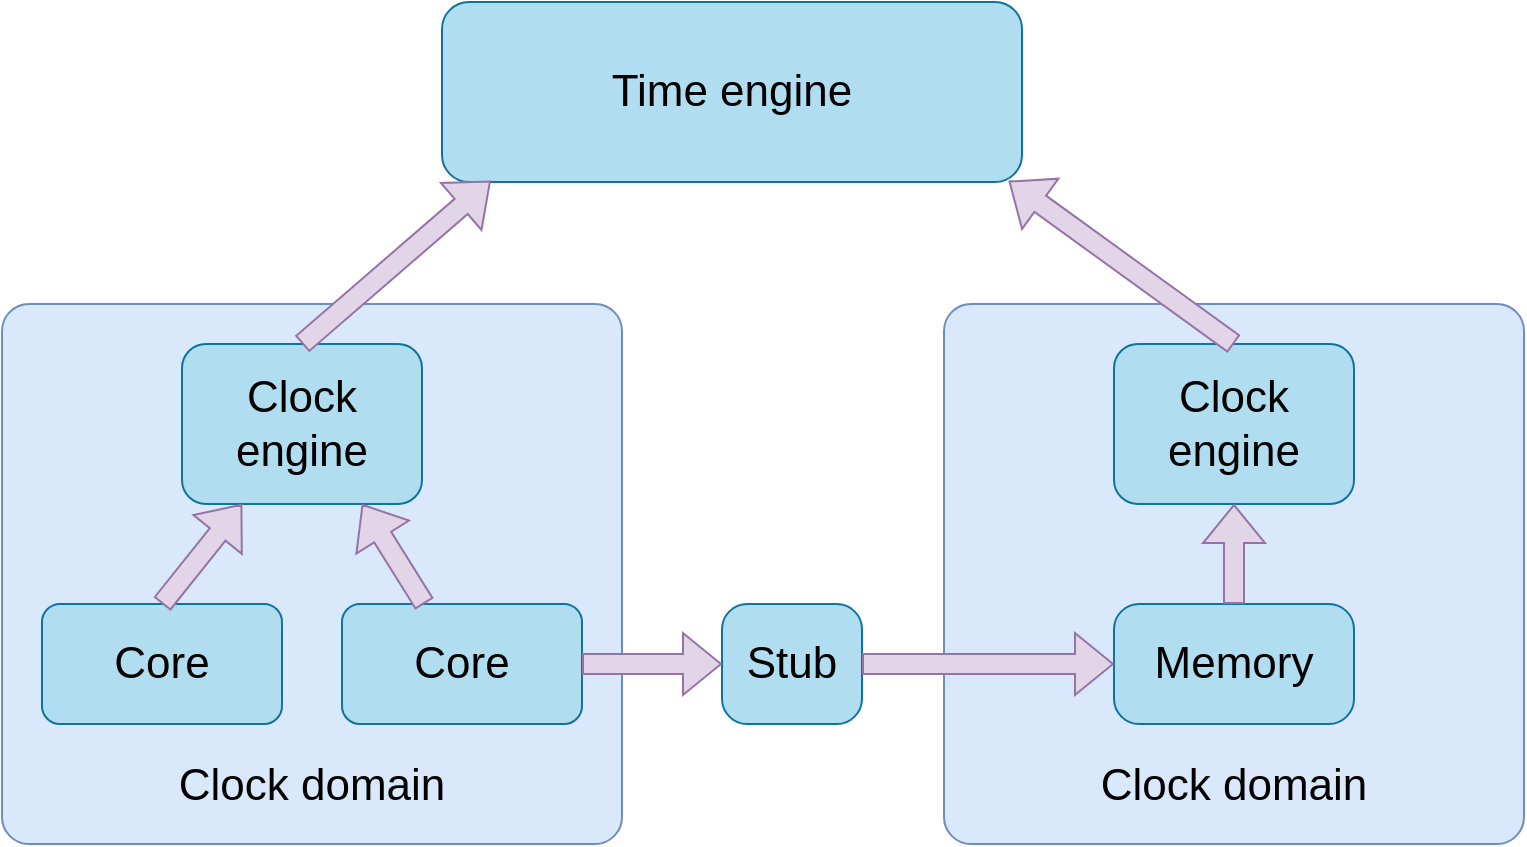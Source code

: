 <mxfile version="22.1.2" type="device">
  <diagram name="Page-1" id="Rl17_hUbpEm3J6GkDMFc">
    <mxGraphModel dx="1436" dy="1007" grid="1" gridSize="10" guides="1" tooltips="1" connect="1" arrows="1" fold="1" page="1" pageScale="1" pageWidth="850" pageHeight="1100" math="0" shadow="0">
      <root>
        <mxCell id="0" />
        <mxCell id="1" parent="0" />
        <mxCell id="kH5qFrOnbF5Rq_0DvI30-8" value="&lt;font style=&quot;font-size: 22px;&quot;&gt;&lt;br&gt;&lt;br&gt;&lt;br&gt;&lt;br&gt;&lt;br&gt;&lt;br&gt;&lt;br&gt;&lt;br&gt;Clock domain&lt;/font&gt;" style="rounded=1;whiteSpace=wrap;html=1;fillColor=#dae8fc;strokeColor=#6c8ebf;arcSize=5;" vertex="1" parent="1">
          <mxGeometry x="491" y="321" width="290" height="270" as="geometry" />
        </mxCell>
        <mxCell id="kH5qFrOnbF5Rq_0DvI30-7" value="&lt;font style=&quot;font-size: 22px;&quot;&gt;&lt;br&gt;&lt;br&gt;&lt;br&gt;&lt;br&gt;&lt;br&gt;&lt;br&gt;&lt;br&gt;&lt;br&gt;Clock domain&lt;/font&gt;" style="rounded=1;whiteSpace=wrap;html=1;fillColor=#dae8fc;strokeColor=#6c8ebf;arcSize=5;" vertex="1" parent="1">
          <mxGeometry x="20" y="321" width="310" height="270" as="geometry" />
        </mxCell>
        <mxCell id="kH5qFrOnbF5Rq_0DvI30-1" value="&lt;font style=&quot;font-size: 22px;&quot;&gt;Core&lt;/font&gt;" style="rounded=1;whiteSpace=wrap;html=1;fillColor=#b1ddf0;strokeColor=#10739e;" vertex="1" parent="1">
          <mxGeometry x="40" y="471" width="120" height="60" as="geometry" />
        </mxCell>
        <mxCell id="kH5qFrOnbF5Rq_0DvI30-2" value="&lt;font style=&quot;font-size: 22px;&quot;&gt;Core&lt;/font&gt;" style="rounded=1;whiteSpace=wrap;html=1;fillColor=#b1ddf0;strokeColor=#10739e;" vertex="1" parent="1">
          <mxGeometry x="190" y="471" width="120" height="60" as="geometry" />
        </mxCell>
        <mxCell id="kH5qFrOnbF5Rq_0DvI30-3" value="&lt;font style=&quot;font-size: 22px;&quot;&gt;Clock engine&lt;/font&gt;" style="rounded=1;whiteSpace=wrap;html=1;fillColor=#b1ddf0;strokeColor=#10739e;" vertex="1" parent="1">
          <mxGeometry x="110" y="341" width="120" height="80" as="geometry" />
        </mxCell>
        <mxCell id="kH5qFrOnbF5Rq_0DvI30-4" value="&lt;font style=&quot;font-size: 22px;&quot;&gt;Clock engine&lt;/font&gt;" style="rounded=1;whiteSpace=wrap;html=1;fillColor=#b1ddf0;strokeColor=#10739e;" vertex="1" parent="1">
          <mxGeometry x="576" y="341" width="120" height="80" as="geometry" />
        </mxCell>
        <mxCell id="kH5qFrOnbF5Rq_0DvI30-5" value="&lt;font style=&quot;font-size: 22px;&quot;&gt;Memory&lt;/font&gt;" style="rounded=1;whiteSpace=wrap;html=1;fillColor=#b1ddf0;strokeColor=#10739e;arcSize=21;" vertex="1" parent="1">
          <mxGeometry x="576" y="471" width="120" height="60" as="geometry" />
        </mxCell>
        <mxCell id="kH5qFrOnbF5Rq_0DvI30-6" value="&lt;font style=&quot;font-size: 22px;&quot;&gt;Time engine&lt;/font&gt;" style="rounded=1;whiteSpace=wrap;html=1;fillColor=#b1ddf0;strokeColor=#10739e;" vertex="1" parent="1">
          <mxGeometry x="240" y="170" width="290" height="90" as="geometry" />
        </mxCell>
        <mxCell id="kH5qFrOnbF5Rq_0DvI30-9" value="" style="endArrow=classic;html=1;rounded=0;exitX=0.5;exitY=0;exitDx=0;exitDy=0;entryX=0.084;entryY=0.994;entryDx=0;entryDy=0;shape=flexArrow;fillColor=#e1d5e7;strokeColor=#9673a6;entryPerimeter=0;" edge="1" parent="1" source="kH5qFrOnbF5Rq_0DvI30-3" target="kH5qFrOnbF5Rq_0DvI30-6">
          <mxGeometry width="50" height="50" relative="1" as="geometry">
            <mxPoint x="400" y="530" as="sourcePoint" />
            <mxPoint x="450" y="480" as="targetPoint" />
          </mxGeometry>
        </mxCell>
        <mxCell id="kH5qFrOnbF5Rq_0DvI30-10" value="" style="endArrow=classic;html=1;rounded=0;exitX=0.5;exitY=0;exitDx=0;exitDy=0;entryX=0.977;entryY=0.994;entryDx=0;entryDy=0;shape=flexArrow;fillColor=#e1d5e7;strokeColor=#9673a6;entryPerimeter=0;" edge="1" parent="1" source="kH5qFrOnbF5Rq_0DvI30-4" target="kH5qFrOnbF5Rq_0DvI30-6">
          <mxGeometry width="50" height="50" relative="1" as="geometry">
            <mxPoint x="630" y="261" as="sourcePoint" />
            <mxPoint x="674" y="170" as="targetPoint" />
          </mxGeometry>
        </mxCell>
        <mxCell id="kH5qFrOnbF5Rq_0DvI30-11" value="" style="endArrow=classic;html=1;rounded=0;exitX=0.5;exitY=0;exitDx=0;exitDy=0;entryX=0.25;entryY=1;entryDx=0;entryDy=0;shape=flexArrow;fillColor=#e1d5e7;strokeColor=#9673a6;" edge="1" parent="1" source="kH5qFrOnbF5Rq_0DvI30-1" target="kH5qFrOnbF5Rq_0DvI30-3">
          <mxGeometry width="50" height="50" relative="1" as="geometry">
            <mxPoint x="190" y="361" as="sourcePoint" />
            <mxPoint x="234" y="270" as="targetPoint" />
          </mxGeometry>
        </mxCell>
        <mxCell id="kH5qFrOnbF5Rq_0DvI30-12" value="" style="endArrow=classic;html=1;rounded=0;entryX=0.75;entryY=1;entryDx=0;entryDy=0;shape=flexArrow;fillColor=#e1d5e7;strokeColor=#9673a6;" edge="1" parent="1" source="kH5qFrOnbF5Rq_0DvI30-2" target="kH5qFrOnbF5Rq_0DvI30-3">
          <mxGeometry width="50" height="50" relative="1" as="geometry">
            <mxPoint x="200" y="371" as="sourcePoint" />
            <mxPoint x="244" y="280" as="targetPoint" />
          </mxGeometry>
        </mxCell>
        <mxCell id="kH5qFrOnbF5Rq_0DvI30-13" value="" style="endArrow=classic;html=1;rounded=0;exitX=0.5;exitY=0;exitDx=0;exitDy=0;entryX=0.5;entryY=1;entryDx=0;entryDy=0;shape=flexArrow;fillColor=#e1d5e7;strokeColor=#9673a6;" edge="1" parent="1" source="kH5qFrOnbF5Rq_0DvI30-5" target="kH5qFrOnbF5Rq_0DvI30-4">
          <mxGeometry width="50" height="50" relative="1" as="geometry">
            <mxPoint x="326" y="381" as="sourcePoint" />
            <mxPoint x="370" y="290" as="targetPoint" />
          </mxGeometry>
        </mxCell>
        <mxCell id="kH5qFrOnbF5Rq_0DvI30-16" value="" style="edgeStyle=orthogonalEdgeStyle;rounded=0;orthogonalLoop=1;jettySize=auto;html=1;" edge="1" parent="1" source="kH5qFrOnbF5Rq_0DvI30-14" target="kH5qFrOnbF5Rq_0DvI30-2">
          <mxGeometry relative="1" as="geometry" />
        </mxCell>
        <mxCell id="kH5qFrOnbF5Rq_0DvI30-14" value="&lt;font style=&quot;font-size: 22px;&quot;&gt;Stub&lt;/font&gt;" style="rounded=1;whiteSpace=wrap;html=1;fillColor=#b1ddf0;strokeColor=#10739e;arcSize=21;" vertex="1" parent="1">
          <mxGeometry x="380" y="471" width="70" height="60" as="geometry" />
        </mxCell>
        <mxCell id="kH5qFrOnbF5Rq_0DvI30-15" value="" style="endArrow=classic;html=1;rounded=0;exitX=1;exitY=0.5;exitDx=0;exitDy=0;entryX=0;entryY=0.5;entryDx=0;entryDy=0;shape=flexArrow;fillColor=#e1d5e7;strokeColor=#9673a6;" edge="1" parent="1" source="kH5qFrOnbF5Rq_0DvI30-2" target="kH5qFrOnbF5Rq_0DvI30-14">
          <mxGeometry width="50" height="50" relative="1" as="geometry">
            <mxPoint x="180" y="351" as="sourcePoint" />
            <mxPoint x="274" y="269" as="targetPoint" />
          </mxGeometry>
        </mxCell>
        <mxCell id="kH5qFrOnbF5Rq_0DvI30-17" value="" style="endArrow=classic;html=1;rounded=0;exitX=1;exitY=0.5;exitDx=0;exitDy=0;shape=flexArrow;fillColor=#e1d5e7;strokeColor=#9673a6;" edge="1" parent="1" source="kH5qFrOnbF5Rq_0DvI30-14" target="kH5qFrOnbF5Rq_0DvI30-5">
          <mxGeometry width="50" height="50" relative="1" as="geometry">
            <mxPoint x="190" y="361" as="sourcePoint" />
            <mxPoint x="284" y="279" as="targetPoint" />
          </mxGeometry>
        </mxCell>
      </root>
    </mxGraphModel>
  </diagram>
</mxfile>
